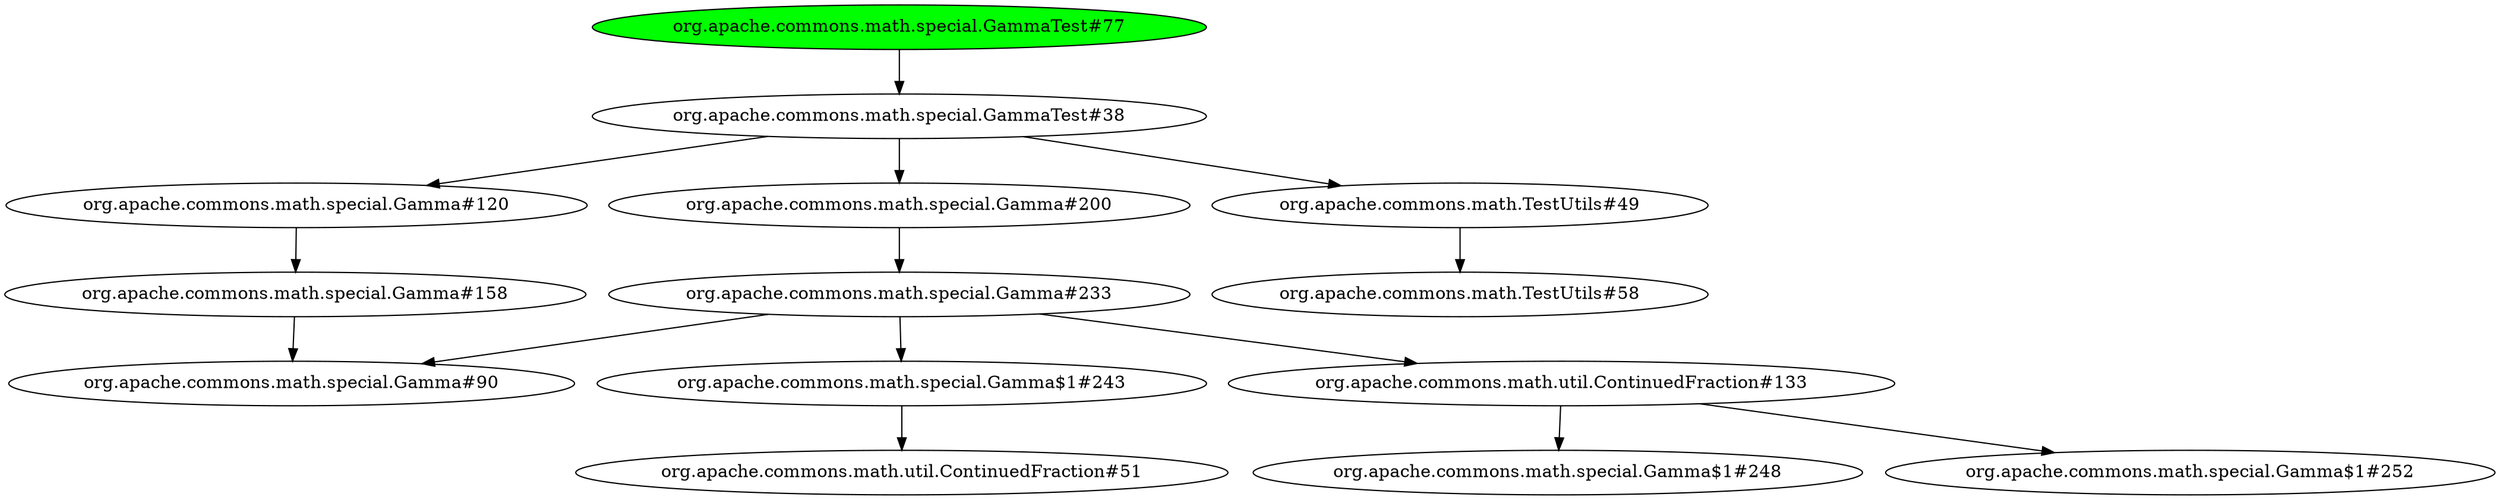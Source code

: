 digraph "cg/org.apache.commons.math.special.GammaTest#77"
{
	"org.apache.commons.math.special.GammaTest#77" [style=filled,fillcolor=green];
	"org.apache.commons.math.special.GammaTest#77" -> "org.apache.commons.math.special.GammaTest#38";
	"org.apache.commons.math.special.GammaTest#38" -> "org.apache.commons.math.special.Gamma#120";
	"org.apache.commons.math.special.Gamma#120" -> "org.apache.commons.math.special.Gamma#158";
	"org.apache.commons.math.special.Gamma#158" -> "org.apache.commons.math.special.Gamma#90";
	"org.apache.commons.math.special.GammaTest#38" -> "org.apache.commons.math.special.Gamma#200";
	"org.apache.commons.math.special.Gamma#200" -> "org.apache.commons.math.special.Gamma#233";
	"org.apache.commons.math.special.Gamma#233" -> "org.apache.commons.math.special.Gamma$1#243";
	"org.apache.commons.math.special.Gamma$1#243" -> "org.apache.commons.math.util.ContinuedFraction#51";
	"org.apache.commons.math.special.Gamma#233" -> "org.apache.commons.math.util.ContinuedFraction#133";
	"org.apache.commons.math.util.ContinuedFraction#133" -> "org.apache.commons.math.special.Gamma$1#248";
	"org.apache.commons.math.util.ContinuedFraction#133" -> "org.apache.commons.math.special.Gamma$1#252";
	"org.apache.commons.math.special.Gamma#233" -> "org.apache.commons.math.special.Gamma#90";
	"org.apache.commons.math.special.GammaTest#38" -> "org.apache.commons.math.TestUtils#49";
	"org.apache.commons.math.TestUtils#49" -> "org.apache.commons.math.TestUtils#58";
}
